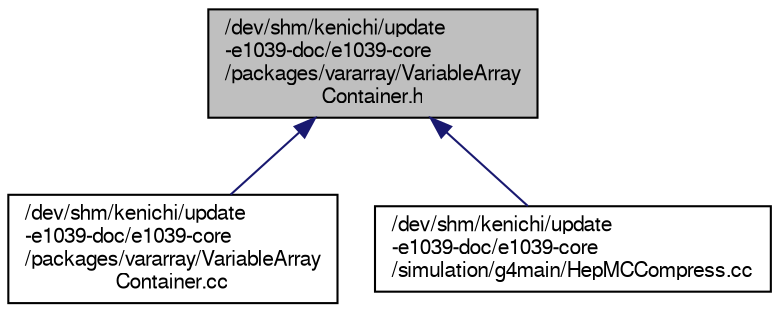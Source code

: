 digraph "/dev/shm/kenichi/update-e1039-doc/e1039-core/packages/vararray/VariableArrayContainer.h"
{
  bgcolor="transparent";
  edge [fontname="FreeSans",fontsize="10",labelfontname="FreeSans",labelfontsize="10"];
  node [fontname="FreeSans",fontsize="10",shape=record];
  Node1 [label="/dev/shm/kenichi/update\l-e1039-doc/e1039-core\l/packages/vararray/VariableArray\lContainer.h",height=0.2,width=0.4,color="black", fillcolor="grey75", style="filled" fontcolor="black"];
  Node1 -> Node2 [dir="back",color="midnightblue",fontsize="10",style="solid",fontname="FreeSans"];
  Node2 [label="/dev/shm/kenichi/update\l-e1039-doc/e1039-core\l/packages/vararray/VariableArray\lContainer.cc",height=0.2,width=0.4,color="black",URL="$d0/dfa/VariableArrayContainer_8cc.html"];
  Node1 -> Node3 [dir="back",color="midnightblue",fontsize="10",style="solid",fontname="FreeSans"];
  Node3 [label="/dev/shm/kenichi/update\l-e1039-doc/e1039-core\l/simulation/g4main/HepMCCompress.cc",height=0.2,width=0.4,color="black",URL="$d7/d74/HepMCCompress_8cc.html"];
}
